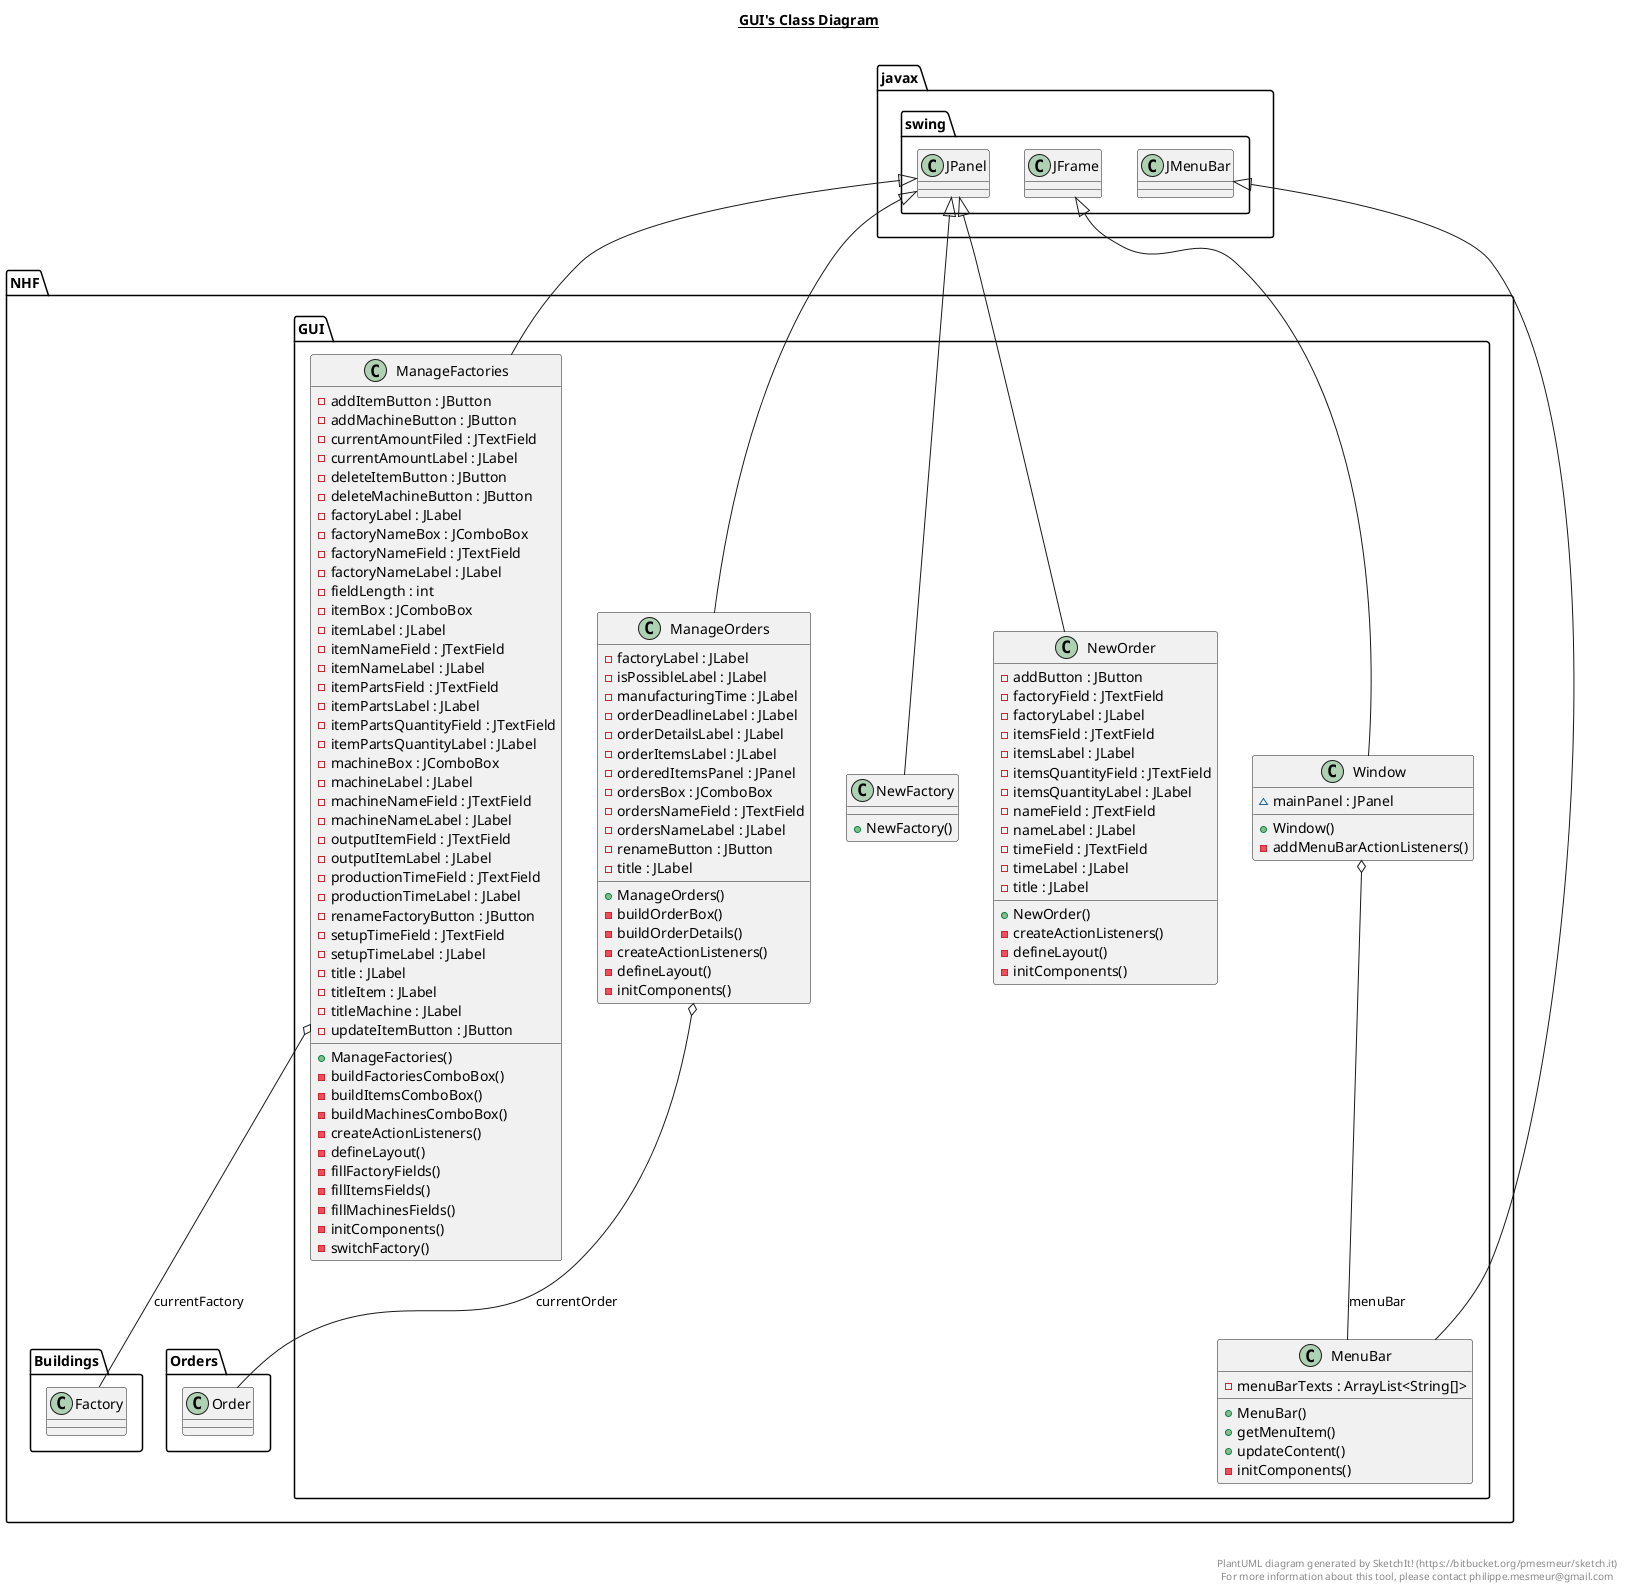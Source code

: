 @startuml

title __GUI's Class Diagram__\n

  namespace NHF {
    namespace GUI {
      class NHF.GUI.ManageFactories {
          - addItemButton : JButton
          - addMachineButton : JButton
          - currentAmountFiled : JTextField
          - currentAmountLabel : JLabel
          - deleteItemButton : JButton
          - deleteMachineButton : JButton
          - factoryLabel : JLabel
          - factoryNameBox : JComboBox
          - factoryNameField : JTextField
          - factoryNameLabel : JLabel
          - fieldLength : int
          - itemBox : JComboBox
          - itemLabel : JLabel
          - itemNameField : JTextField
          - itemNameLabel : JLabel
          - itemPartsField : JTextField
          - itemPartsLabel : JLabel
          - itemPartsQuantityField : JTextField
          - itemPartsQuantityLabel : JLabel
          - machineBox : JComboBox
          - machineLabel : JLabel
          - machineNameField : JTextField
          - machineNameLabel : JLabel
          - outputItemField : JTextField
          - outputItemLabel : JLabel
          - productionTimeField : JTextField
          - productionTimeLabel : JLabel
          - renameFactoryButton : JButton
          - setupTimeField : JTextField
          - setupTimeLabel : JLabel
          - title : JLabel
          - titleItem : JLabel
          - titleMachine : JLabel
          - updateItemButton : JButton
          + ManageFactories()
          - buildFactoriesComboBox()
          - buildItemsComboBox()
          - buildMachinesComboBox()
          - createActionListeners()
          - defineLayout()
          - fillFactoryFields()
          - fillItemsFields()
          - fillMachinesFields()
          - initComponents()
          - switchFactory()
      }
    }
  }
  

  namespace NHF {
    namespace GUI {
      class NHF.GUI.ManageOrders {
          - factoryLabel : JLabel
          - isPossibleLabel : JLabel
          - manufacturingTime : JLabel
          - orderDeadlineLabel : JLabel
          - orderDetailsLabel : JLabel
          - orderItemsLabel : JLabel
          - orderedItemsPanel : JPanel
          - ordersBox : JComboBox
          - ordersNameField : JTextField
          - ordersNameLabel : JLabel
          - renameButton : JButton
          - title : JLabel
          + ManageOrders()
          - buildOrderBox()
          - buildOrderDetails()
          - createActionListeners()
          - defineLayout()
          - initComponents()
      }
    }
  }
  

  namespace NHF {
    namespace GUI {
      class NHF.GUI.MenuBar {
          - menuBarTexts : ArrayList<String[]>
          + MenuBar()
          + getMenuItem()
          + updateContent()
          - initComponents()
      }
    }
  }
  

  namespace NHF {
    namespace GUI {
      class NHF.GUI.NewFactory {
          + NewFactory()
      }
    }
  }
  

  namespace NHF {
    namespace GUI {
      class NHF.GUI.NewOrder {
          - addButton : JButton
          - factoryField : JTextField
          - factoryLabel : JLabel
          - itemsField : JTextField
          - itemsLabel : JLabel
          - itemsQuantityField : JTextField
          - itemsQuantityLabel : JLabel
          - nameField : JTextField
          - nameLabel : JLabel
          - timeField : JTextField
          - timeLabel : JLabel
          - title : JLabel
          + NewOrder()
          - createActionListeners()
          - defineLayout()
          - initComponents()
      }
    }
  }
  

  namespace NHF {
    namespace GUI {
      class NHF.GUI.Window {
          ~ mainPanel : JPanel
          + Window()
          - addMenuBarActionListeners()
      }
    }
  }
  

  NHF.GUI.ManageFactories -up-|> javax.swing.JPanel
  NHF.GUI.ManageFactories o-- NHF.Buildings.Factory : currentFactory
  NHF.GUI.ManageOrders -up-|> javax.swing.JPanel
  NHF.GUI.ManageOrders o-- NHF.Orders.Order : currentOrder
  NHF.GUI.MenuBar -up-|> javax.swing.JMenuBar
  NHF.GUI.NewFactory -up-|> javax.swing.JPanel
  NHF.GUI.NewOrder -up-|> javax.swing.JPanel
  NHF.GUI.Window -up-|> javax.swing.JFrame
  NHF.GUI.Window o-- NHF.GUI.MenuBar : menuBar


right footer


PlantUML diagram generated by SketchIt! (https://bitbucket.org/pmesmeur/sketch.it)
For more information about this tool, please contact philippe.mesmeur@gmail.com
endfooter

@enduml
